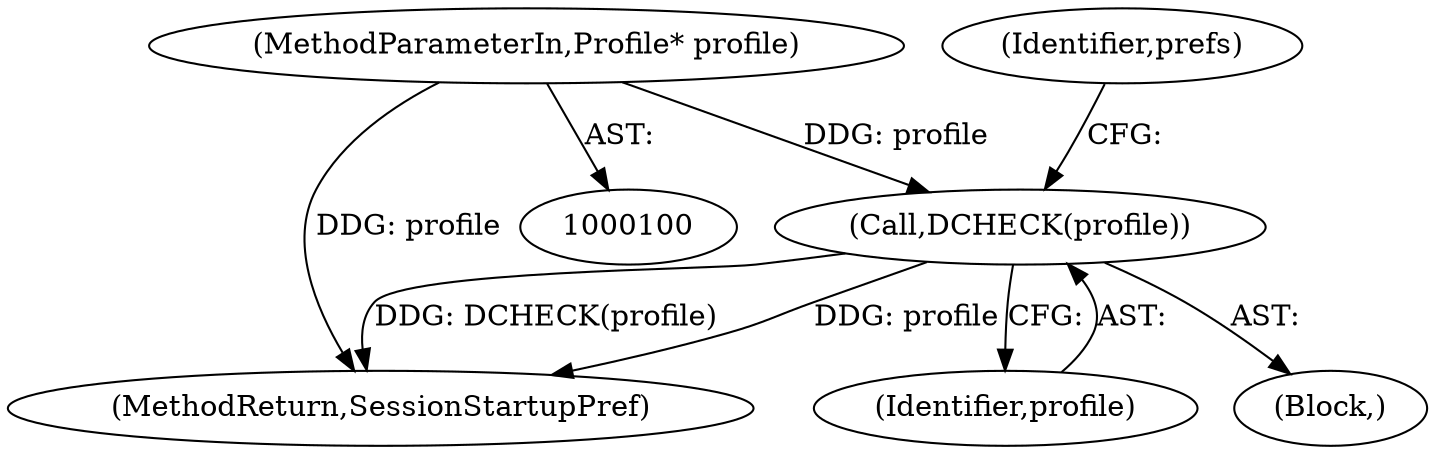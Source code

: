 digraph "0_Chrome_7a0dee9d17d0ee7fd1b40b017442f4952384a7c2@pointer" {
"1000104" [label="(Call,DCHECK(profile))"];
"1000102" [label="(MethodParameterIn,Profile* profile)"];
"1000188" [label="(MethodReturn,SessionStartupPref)"];
"1000105" [label="(Identifier,profile)"];
"1000108" [label="(Identifier,prefs)"];
"1000104" [label="(Call,DCHECK(profile))"];
"1000102" [label="(MethodParameterIn,Profile* profile)"];
"1000103" [label="(Block,)"];
"1000104" -> "1000103"  [label="AST: "];
"1000104" -> "1000105"  [label="CFG: "];
"1000105" -> "1000104"  [label="AST: "];
"1000108" -> "1000104"  [label="CFG: "];
"1000104" -> "1000188"  [label="DDG: profile"];
"1000104" -> "1000188"  [label="DDG: DCHECK(profile)"];
"1000102" -> "1000104"  [label="DDG: profile"];
"1000102" -> "1000100"  [label="AST: "];
"1000102" -> "1000188"  [label="DDG: profile"];
}
